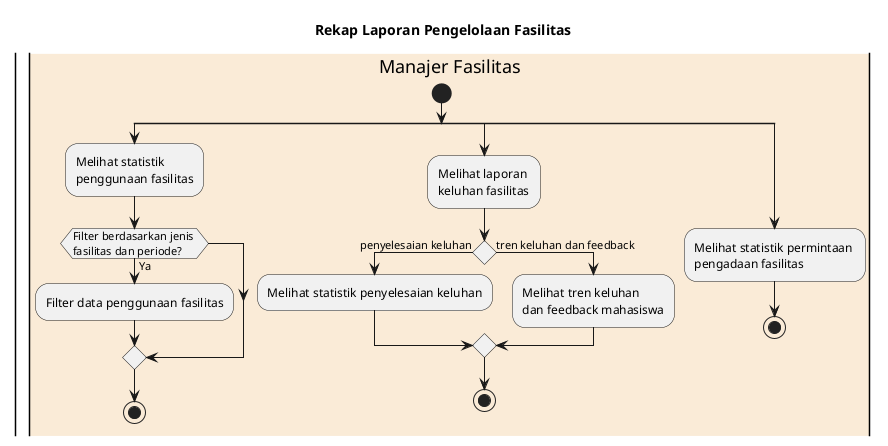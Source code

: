 @startuml
title Rekap Laporan Pengelolaan Fasilitas
| |
|#AntiqueWhite|Manajer Fasilitas|
start
split
:Melihat statistik \npenggunaan fasilitas;
if (Filter berdasarkan jenis \nfasilitas dan periode?) then (Ya)
  :Filter data penggunaan fasilitas;
endif
stop
split again
:Melihat laporan \nkeluhan fasilitas;
if () is (penyelesaian keluhan) then
  :Melihat statistik penyelesaian keluhan;
else (tren keluhan dan feedback)
  :Melihat tren keluhan \ndan feedback mahasiswa;
endif
stop
split again
:Melihat statistik permintaan \npengadaan fasilitas;
stop
@enduml